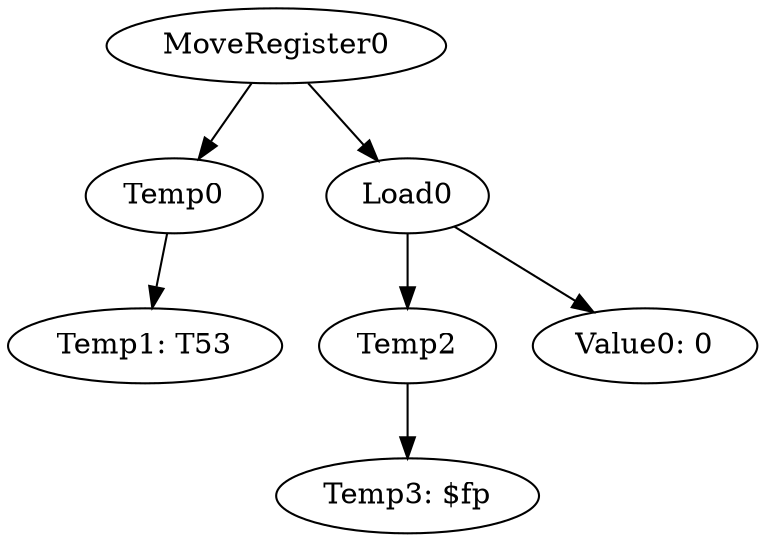 digraph {
	ordering = out;
	Load0 -> Temp2;
	Load0 -> "Value0: 0";
	MoveRegister0 -> Temp0;
	MoveRegister0 -> Load0;
	Temp2 -> "Temp3: $fp";
	Temp0 -> "Temp1: T53";
}

